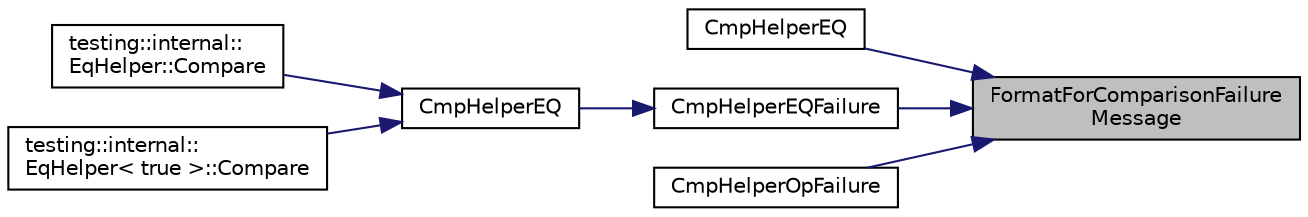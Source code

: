 digraph "FormatForComparisonFailureMessage"
{
 // INTERACTIVE_SVG=YES
 // LATEX_PDF_SIZE
  bgcolor="transparent";
  edge [fontname="Helvetica",fontsize="10",labelfontname="Helvetica",labelfontsize="10"];
  node [fontname="Helvetica",fontsize="10",shape=record];
  rankdir="RL";
  Node1 [label="FormatForComparisonFailure\lMessage",height=0.2,width=0.4,color="black", fillcolor="grey75", style="filled", fontcolor="black",tooltip=" "];
  Node1 -> Node2 [dir="back",color="midnightblue",fontsize="10",style="solid",fontname="Helvetica"];
  Node2 [label="CmpHelperEQ",height=0.2,width=0.4,color="black",URL="$d0/da7/namespacetesting_1_1internal_a3c265df9280510bd1d78bfd155113393.html#a3c265df9280510bd1d78bfd155113393",tooltip=" "];
  Node1 -> Node3 [dir="back",color="midnightblue",fontsize="10",style="solid",fontname="Helvetica"];
  Node3 [label="CmpHelperEQFailure",height=0.2,width=0.4,color="black",URL="$d0/da7/namespacetesting_1_1internal_a1def8ec9393360a1b34a20528703e7f7.html#a1def8ec9393360a1b34a20528703e7f7",tooltip=" "];
  Node3 -> Node4 [dir="back",color="midnightblue",fontsize="10",style="solid",fontname="Helvetica"];
  Node4 [label="CmpHelperEQ",height=0.2,width=0.4,color="black",URL="$d0/da7/namespacetesting_1_1internal_a4638c74d9b32e971f9b321af6fafc2f1.html#a4638c74d9b32e971f9b321af6fafc2f1",tooltip=" "];
  Node4 -> Node5 [dir="back",color="midnightblue",fontsize="10",style="solid",fontname="Helvetica"];
  Node5 [label="testing::internal::\lEqHelper::Compare",height=0.2,width=0.4,color="black",URL="$d1/d85/classtesting_1_1internal_1_1EqHelper_aadb9e81165711a2583f885a937d8bdf1.html#aadb9e81165711a2583f885a937d8bdf1",tooltip=" "];
  Node4 -> Node6 [dir="back",color="midnightblue",fontsize="10",style="solid",fontname="Helvetica"];
  Node6 [label="testing::internal::\lEqHelper\< true \>::Compare",height=0.2,width=0.4,color="black",URL="$dd/df9/classtesting_1_1internal_1_1EqHelper_3_01true_01_4_afba0180482bf5eea37970e15625a9888.html#afba0180482bf5eea37970e15625a9888",tooltip=" "];
  Node1 -> Node7 [dir="back",color="midnightblue",fontsize="10",style="solid",fontname="Helvetica"];
  Node7 [label="CmpHelperOpFailure",height=0.2,width=0.4,color="black",URL="$d0/da7/namespacetesting_1_1internal_a894ffccd936d78fd555f490020c27f0a.html#a894ffccd936d78fd555f490020c27f0a",tooltip=" "];
}
